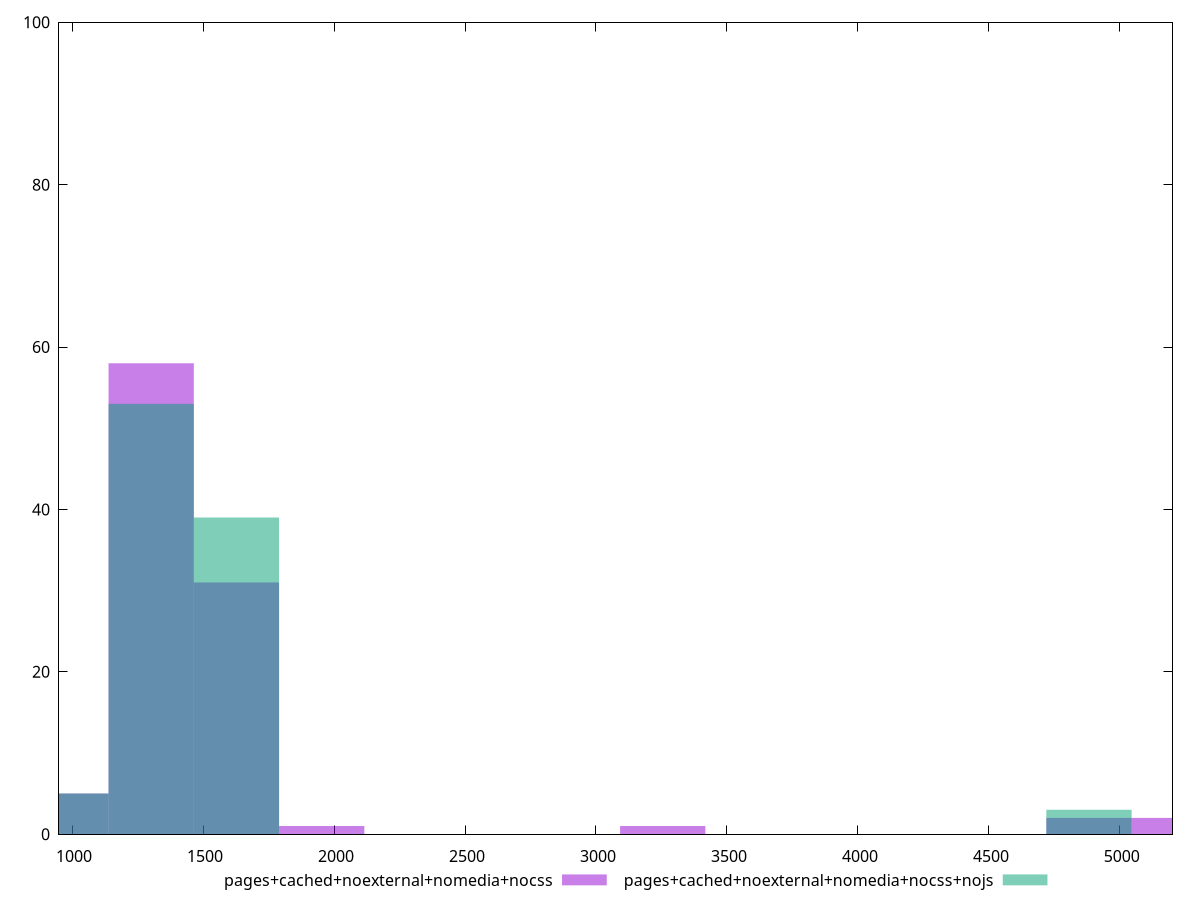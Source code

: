 reset

$pagesCachedNoexternalNomediaNocss <<EOF
1952.8840072791977 1
1301.9226715194652 58
1627.4033393993316 31
4882.210018197995 2
976.4420036395989 5
3254.806678798663 1
5207.690686077861 2
EOF

$pagesCachedNoexternalNomediaNocssNojs <<EOF
1301.9226715194652 53
1627.4033393993316 39
976.4420036395989 5
4882.210018197995 3
EOF

set key outside below
set boxwidth 325.4806678798663
set xrange [950:5201]
set yrange [0:100]
set trange [0:100]
set style fill transparent solid 0.5 noborder
set terminal svg size 640, 500 enhanced background rgb 'white'
set output "reprap/render-blocking-resources/comparison/histogram/4_vs_5.svg"

plot $pagesCachedNoexternalNomediaNocss title "pages+cached+noexternal+nomedia+nocss" with boxes, \
     $pagesCachedNoexternalNomediaNocssNojs title "pages+cached+noexternal+nomedia+nocss+nojs" with boxes

reset
